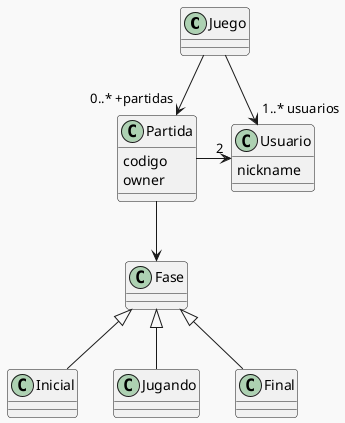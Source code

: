 @startuml Modelo de clases
!theme mars
class Juego
class Partida{
    codigo
    owner
}
class Usuario{
    nickname
}
class Fase{}
class Inicial{}
class Jugando{}
class Final{}

Inicial -up-|> Fase
Jugando -up-|> Fase
Final -up-|> Fase


Juego --> "1..* usuarios" Usuario
Juego -->"0..* +partidas" Partida
Partida -right->"2" Usuario
Partida --> Fase
